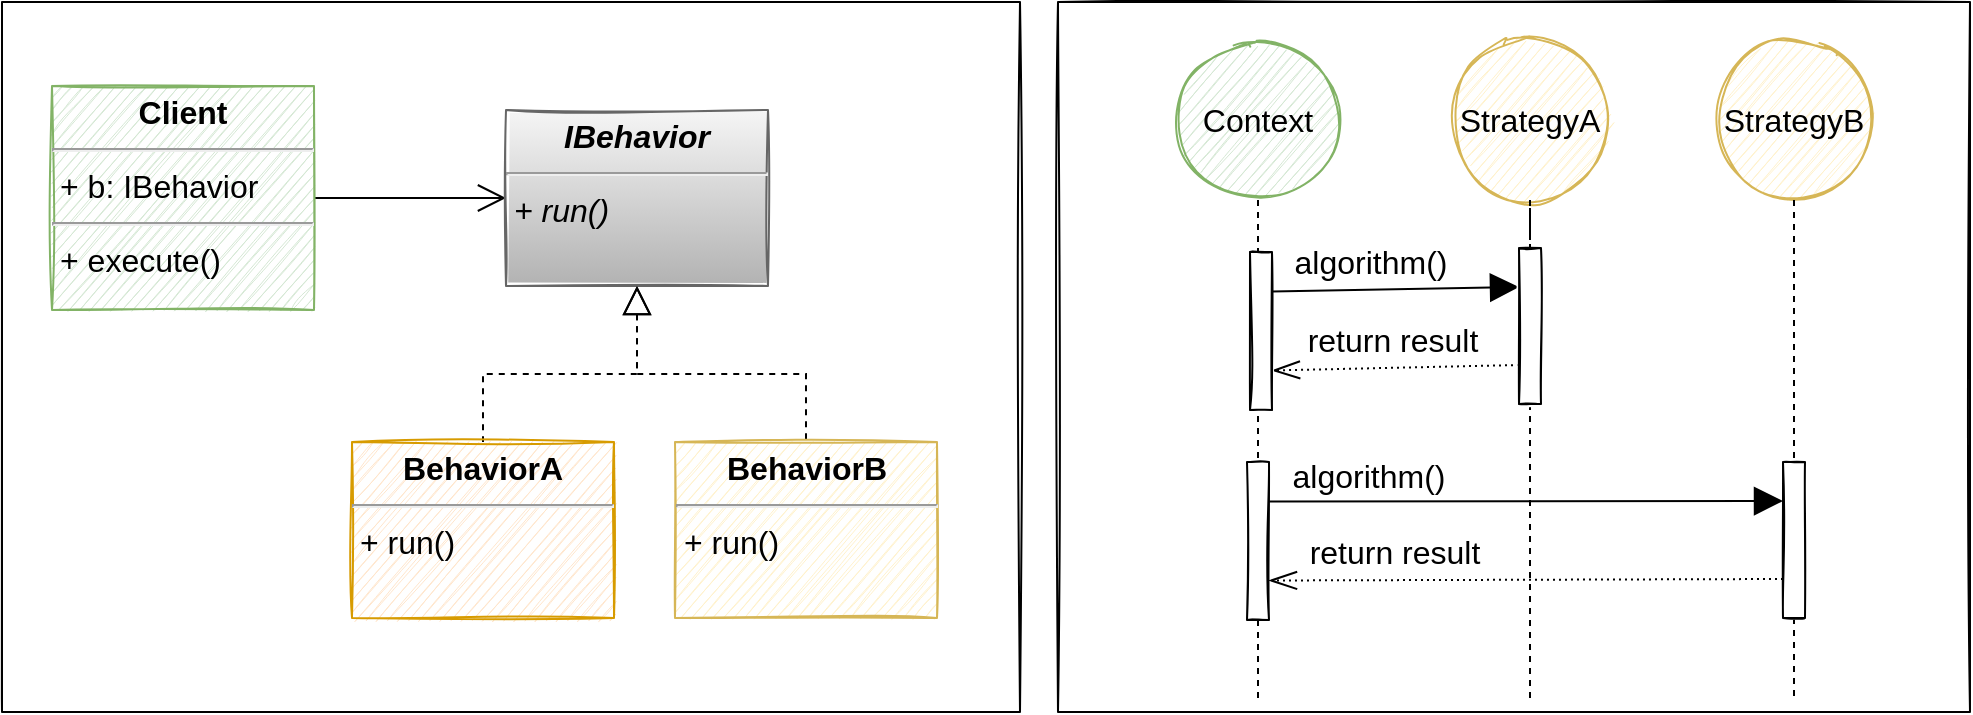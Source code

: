 <mxfile version="13.6.0" type="device"><diagram id="KGpbbsylwIoxOCU8X2y-" name="Page-1"><mxGraphModel dx="1826" dy="1171" grid="0" gridSize="10" guides="1" tooltips="1" connect="1" arrows="1" fold="1" page="0" pageScale="1" pageWidth="827" pageHeight="1169" background="none" math="0" shadow="0"><root><mxCell id="0"/><mxCell id="1" parent="0"/><mxCell id="K6Eg5Agtm1aRL4uky0xz-25" value="" style="edgeStyle=orthogonalEdgeStyle;rounded=0;orthogonalLoop=1;jettySize=auto;html=1;dashed=1;startArrow=none;startFill=0;startSize=12;endArrow=none;endFill=0;endSize=6;fontSize=16;" parent="1" source="K6Eg5Agtm1aRL4uky0xz-9" target="K6Eg5Agtm1aRL4uky0xz-24" edge="1"><mxGeometry relative="1" as="geometry"><mxPoint x="429" y="86" as="sourcePoint"/><mxPoint x="429" y="336" as="targetPoint"/></mxGeometry></mxCell><mxCell id="K6Eg5Agtm1aRL4uky0xz-35" value="" style="rounded=0;whiteSpace=wrap;html=1;sketch=1;fontSize=16;fillColor=none;" parent="1" vertex="1"><mxGeometry x="329" y="-13" width="456" height="355" as="geometry"/></mxCell><mxCell id="K6Eg5Agtm1aRL4uky0xz-34" value="" style="rounded=0;whiteSpace=wrap;html=1;sketch=1;fontSize=16;fillColor=none;" parent="1" vertex="1"><mxGeometry x="-199" y="-13" width="509" height="355" as="geometry"/></mxCell><mxCell id="K6Eg5Agtm1aRL4uky0xz-11" value="" style="edgeStyle=orthogonalEdgeStyle;rounded=0;orthogonalLoop=1;jettySize=auto;html=1;dashed=1;startArrow=none;startFill=0;startSize=12;endArrow=none;endFill=0;endSize=6;fontSize=16;" parent="1" source="K6Eg5Agtm1aRL4uky0xz-24" edge="1"><mxGeometry relative="1" as="geometry"><mxPoint x="429" y="336" as="targetPoint"/></mxGeometry></mxCell><mxCell id="K6Eg5Agtm1aRL4uky0xz-9" value="Context" style="ellipse;whiteSpace=wrap;html=1;aspect=fixed;sketch=1;fillColor=#d5e8d4;strokeColor=#82b366;fontSize=16;" parent="1" vertex="1"><mxGeometry x="389" y="6" width="80" height="80" as="geometry"/></mxCell><mxCell id="K6Eg5Agtm1aRL4uky0xz-14" value="" style="rounded=0;orthogonalLoop=1;jettySize=auto;html=1;startArrow=none;startFill=0;startSize=6;endArrow=block;endFill=1;endSize=12;exitX=1;exitY=0.25;exitDx=0;exitDy=0;entryX=0;entryY=0.25;entryDx=0;entryDy=0;fontSize=16;" parent="1" source="K6Eg5Agtm1aRL4uky0xz-12" target="K6Eg5Agtm1aRL4uky0xz-13" edge="1"><mxGeometry relative="1" as="geometry"/></mxCell><mxCell id="K6Eg5Agtm1aRL4uky0xz-19" value="algorithm()" style="edgeLabel;html=1;align=center;verticalAlign=middle;resizable=0;points=[];fontSize=16;" parent="K6Eg5Agtm1aRL4uky0xz-14" vertex="1" connectable="0"><mxGeometry x="-0.731" y="2" relative="1" as="geometry"><mxPoint x="32.04" y="-12.44" as="offset"/></mxGeometry></mxCell><mxCell id="K6Eg5Agtm1aRL4uky0xz-17" value="" style="edgeStyle=orthogonalEdgeStyle;rounded=0;orthogonalLoop=1;jettySize=auto;html=1;dashed=1;startArrow=none;startFill=0;startSize=12;endArrow=none;endFill=0;endSize=6;fontSize=16;" parent="1" source="K6Eg5Agtm1aRL4uky0xz-13" edge="1"><mxGeometry relative="1" as="geometry"><mxPoint x="565" y="336" as="targetPoint"/></mxGeometry></mxCell><mxCell id="K6Eg5Agtm1aRL4uky0xz-15" value="StrategyA" style="ellipse;whiteSpace=wrap;html=1;aspect=fixed;sketch=1;fillColor=#fff2cc;strokeColor=#d6b656;fontSize=16;" parent="1" vertex="1"><mxGeometry x="525" y="6" width="80" height="80" as="geometry"/></mxCell><mxCell id="K6Eg5Agtm1aRL4uky0xz-21" value="" style="edgeStyle=none;rounded=0;orthogonalLoop=1;jettySize=auto;html=1;startArrow=none;startFill=0;startSize=6;endArrow=openThin;endFill=0;endSize=12;fontSize=16;dashed=1;dashPattern=1 2;exitX=0;exitY=0.75;exitDx=0;exitDy=0;entryX=1;entryY=0.75;entryDx=0;entryDy=0;" parent="1" source="K6Eg5Agtm1aRL4uky0xz-13" target="K6Eg5Agtm1aRL4uky0xz-12" edge="1"><mxGeometry relative="1" as="geometry"><mxPoint x="479.5" y="164" as="targetPoint"/></mxGeometry></mxCell><mxCell id="K6Eg5Agtm1aRL4uky0xz-22" value="return result" style="edgeLabel;html=1;align=center;verticalAlign=middle;resizable=0;points=[];fontSize=16;" parent="K6Eg5Agtm1aRL4uky0xz-21" vertex="1" connectable="0"><mxGeometry x="0.428" y="-3" relative="1" as="geometry"><mxPoint x="24.51" y="-11.79" as="offset"/></mxGeometry></mxCell><mxCell id="K6Eg5Agtm1aRL4uky0xz-13" value="" style="rounded=0;whiteSpace=wrap;html=1;sketch=1;fontSize=16;" parent="1" vertex="1"><mxGeometry x="559.5" y="110" width="11" height="78" as="geometry"/></mxCell><mxCell id="K6Eg5Agtm1aRL4uky0xz-18" value="" style="edgeStyle=orthogonalEdgeStyle;rounded=0;orthogonalLoop=1;jettySize=auto;html=1;dashed=1;startArrow=none;startFill=0;startSize=12;endArrow=none;endFill=0;endSize=6;fontSize=16;" parent="1" source="K6Eg5Agtm1aRL4uky0xz-15" target="K6Eg5Agtm1aRL4uky0xz-13" edge="1"><mxGeometry relative="1" as="geometry"><mxPoint x="565" y="86" as="sourcePoint"/><mxPoint x="565" y="336" as="targetPoint"/></mxGeometry></mxCell><mxCell id="K6Eg5Agtm1aRL4uky0xz-24" value="" style="rounded=0;whiteSpace=wrap;html=1;sketch=1;fontSize=16;" parent="1" vertex="1"><mxGeometry x="423.5" y="217" width="11" height="79" as="geometry"/></mxCell><mxCell id="K6Eg5Agtm1aRL4uky0xz-26" value="" style="edgeStyle=orthogonalEdgeStyle;rounded=0;orthogonalLoop=1;jettySize=auto;html=1;dashed=1;startArrow=none;startFill=0;startSize=12;endArrow=none;endFill=0;endSize=6;fontSize=16;" parent="1" source="K6Eg5Agtm1aRL4uky0xz-28" edge="1"><mxGeometry relative="1" as="geometry"><mxPoint x="697" y="336" as="targetPoint"/></mxGeometry></mxCell><mxCell id="K6Eg5Agtm1aRL4uky0xz-27" value="StrategyB" style="ellipse;whiteSpace=wrap;html=1;aspect=fixed;sketch=1;fillColor=#fff2cc;strokeColor=#d6b656;fontSize=16;" parent="1" vertex="1"><mxGeometry x="657" y="6" width="80" height="80" as="geometry"/></mxCell><mxCell id="K6Eg5Agtm1aRL4uky0xz-28" value="" style="rounded=0;whiteSpace=wrap;html=1;sketch=1;fontSize=16;" parent="1" vertex="1"><mxGeometry x="691.5" y="217" width="11" height="78" as="geometry"/></mxCell><mxCell id="K6Eg5Agtm1aRL4uky0xz-29" value="" style="edgeStyle=orthogonalEdgeStyle;rounded=0;orthogonalLoop=1;jettySize=auto;html=1;dashed=1;startArrow=none;startFill=0;startSize=12;endArrow=none;endFill=0;endSize=6;fontSize=16;" parent="1" source="K6Eg5Agtm1aRL4uky0xz-27" target="K6Eg5Agtm1aRL4uky0xz-28" edge="1"><mxGeometry relative="1" as="geometry"><mxPoint x="697" y="86" as="sourcePoint"/><mxPoint x="697" y="336" as="targetPoint"/></mxGeometry></mxCell><mxCell id="K6Eg5Agtm1aRL4uky0xz-30" value="" style="rounded=0;orthogonalLoop=1;jettySize=auto;html=1;startArrow=none;startFill=0;startSize=6;endArrow=block;endFill=1;endSize=12;exitX=1;exitY=0.25;exitDx=0;exitDy=0;entryX=0;entryY=0.25;entryDx=0;entryDy=0;fontSize=16;" parent="1" source="K6Eg5Agtm1aRL4uky0xz-24" target="K6Eg5Agtm1aRL4uky0xz-28" edge="1"><mxGeometry relative="1" as="geometry"><mxPoint x="448.002" y="132.428" as="sourcePoint"/><mxPoint x="567.003" y="133.026" as="targetPoint"/></mxGeometry></mxCell><mxCell id="K6Eg5Agtm1aRL4uky0xz-31" value="algorithm()" style="edgeLabel;html=1;align=center;verticalAlign=middle;resizable=0;points=[];fontSize=16;" parent="K6Eg5Agtm1aRL4uky0xz-30" vertex="1" connectable="0"><mxGeometry x="-0.731" y="2" relative="1" as="geometry"><mxPoint x="14.5" y="-11.01" as="offset"/></mxGeometry></mxCell><mxCell id="K6Eg5Agtm1aRL4uky0xz-32" value="" style="edgeStyle=none;rounded=0;orthogonalLoop=1;jettySize=auto;html=1;startArrow=none;startFill=0;startSize=6;endArrow=openThin;endFill=0;endSize=12;fontSize=16;dashed=1;dashPattern=1 2;exitX=0;exitY=0.75;exitDx=0;exitDy=0;entryX=1;entryY=0.75;entryDx=0;entryDy=0;" parent="1" source="K6Eg5Agtm1aRL4uky0xz-28" target="K6Eg5Agtm1aRL4uky0xz-24" edge="1"><mxGeometry relative="1" as="geometry"><mxPoint x="569.5" y="178.5" as="sourcePoint"/><mxPoint x="446" y="181.25" as="targetPoint"/></mxGeometry></mxCell><mxCell id="K6Eg5Agtm1aRL4uky0xz-33" value="return result" style="edgeLabel;html=1;align=center;verticalAlign=middle;resizable=0;points=[];fontSize=16;" parent="K6Eg5Agtm1aRL4uky0xz-32" vertex="1" connectable="0"><mxGeometry x="0.428" y="-3" relative="1" as="geometry"><mxPoint x="-11.49" y="-11.04" as="offset"/></mxGeometry></mxCell><mxCell id="K6Eg5Agtm1aRL4uky0xz-12" value="" style="rounded=0;whiteSpace=wrap;html=1;sketch=1;fontSize=16;" parent="1" vertex="1"><mxGeometry x="425" y="112" width="11" height="79" as="geometry"/></mxCell><mxCell id="8iTzoEt6pMGz7NAnaiHU-3" value="" style="edgeStyle=orthogonalEdgeStyle;rounded=0;orthogonalLoop=1;jettySize=auto;html=1;fontSize=16;sketch=0;endArrow=open;endFill=0;endSize=12;" edge="1" parent="1" source="8iTzoEt6pMGz7NAnaiHU-1" target="8iTzoEt6pMGz7NAnaiHU-2"><mxGeometry relative="1" as="geometry"/></mxCell><mxCell id="8iTzoEt6pMGz7NAnaiHU-1" value="&lt;p style=&quot;margin: 4px 0px 0px; text-align: center; font-size: 16px;&quot;&gt;&lt;b style=&quot;font-size: 16px;&quot;&gt;Client&lt;/b&gt;&lt;/p&gt;&lt;hr style=&quot;font-size: 16px;&quot;&gt;&lt;p style=&quot;margin: 0px 0px 0px 4px; font-size: 16px;&quot;&gt;+ b: IBehavior&lt;/p&gt;&lt;hr style=&quot;font-size: 16px;&quot;&gt;&lt;p style=&quot;margin: 0px 0px 0px 4px; font-size: 16px;&quot;&gt;+ execute()&lt;/p&gt;" style="verticalAlign=top;align=left;overflow=fill;fontSize=16;fontFamily=Helvetica;html=1;sketch=1;fillColor=#d5e8d4;strokeColor=#82b366;" vertex="1" parent="1"><mxGeometry x="-174" y="29" width="131" height="112" as="geometry"/></mxCell><mxCell id="8iTzoEt6pMGz7NAnaiHU-5" value="" style="edgeStyle=orthogonalEdgeStyle;rounded=0;sketch=0;orthogonalLoop=1;jettySize=auto;html=1;endArrow=none;endFill=0;endSize=6;fontSize=16;startArrow=block;startFill=0;startSize=12;dashed=1;" edge="1" parent="1" source="8iTzoEt6pMGz7NAnaiHU-2" target="8iTzoEt6pMGz7NAnaiHU-4"><mxGeometry relative="1" as="geometry"/></mxCell><mxCell id="8iTzoEt6pMGz7NAnaiHU-2" value="&lt;p style=&quot;margin: 4px 0px 0px ; text-align: center ; font-size: 16px&quot;&gt;&lt;b style=&quot;font-size: 16px&quot;&gt;&lt;i&gt;IBehavior&lt;/i&gt;&lt;/b&gt;&lt;/p&gt;&lt;hr style=&quot;font-size: 16px&quot;&gt;&lt;p style=&quot;margin: 0px 0px 0px 4px ; font-size: 16px&quot;&gt;&lt;i&gt;+ run()&lt;/i&gt;&lt;/p&gt;" style="verticalAlign=top;align=left;overflow=fill;fontSize=16;fontFamily=Helvetica;html=1;sketch=1;fillColor=#f5f5f5;strokeColor=#666666;gradientColor=#b3b3b3;" vertex="1" parent="1"><mxGeometry x="53" y="41" width="131" height="88" as="geometry"/></mxCell><mxCell id="8iTzoEt6pMGz7NAnaiHU-4" value="&lt;p style=&quot;margin: 4px 0px 0px ; text-align: center ; font-size: 16px&quot;&gt;&lt;b style=&quot;font-size: 16px&quot;&gt;BehaviorA&lt;/b&gt;&lt;/p&gt;&lt;hr style=&quot;font-size: 16px&quot;&gt;&lt;p style=&quot;margin: 0px 0px 0px 4px ; font-size: 16px&quot;&gt;+ run()&lt;/p&gt;" style="verticalAlign=top;align=left;overflow=fill;fontSize=16;fontFamily=Helvetica;html=1;sketch=1;fillColor=#ffe6cc;strokeColor=#d79b00;" vertex="1" parent="1"><mxGeometry x="-24" y="207" width="131" height="88" as="geometry"/></mxCell><mxCell id="8iTzoEt6pMGz7NAnaiHU-9" value="" style="edgeStyle=orthogonalEdgeStyle;rounded=0;sketch=0;orthogonalLoop=1;jettySize=auto;html=1;startArrow=block;startFill=0;startSize=12;endArrow=none;endFill=0;endSize=6;fontSize=16;exitX=0.5;exitY=1;exitDx=0;exitDy=0;dashed=1;" edge="1" parent="1" source="8iTzoEt6pMGz7NAnaiHU-2" target="8iTzoEt6pMGz7NAnaiHU-8"><mxGeometry relative="1" as="geometry"><mxPoint x="294" y="251" as="sourcePoint"/></mxGeometry></mxCell><mxCell id="8iTzoEt6pMGz7NAnaiHU-8" value="&lt;p style=&quot;margin: 4px 0px 0px ; text-align: center ; font-size: 16px&quot;&gt;&lt;b style=&quot;font-size: 16px&quot;&gt;BehaviorB&lt;/b&gt;&lt;/p&gt;&lt;hr style=&quot;font-size: 16px&quot;&gt;&lt;p style=&quot;margin: 0px 0px 0px 4px ; font-size: 16px&quot;&gt;+ run()&lt;/p&gt;" style="verticalAlign=top;align=left;overflow=fill;fontSize=16;fontFamily=Helvetica;html=1;sketch=1;fillColor=#fff2cc;strokeColor=#d6b656;" vertex="1" parent="1"><mxGeometry x="137.5" y="207" width="131" height="88" as="geometry"/></mxCell></root></mxGraphModel></diagram></mxfile>